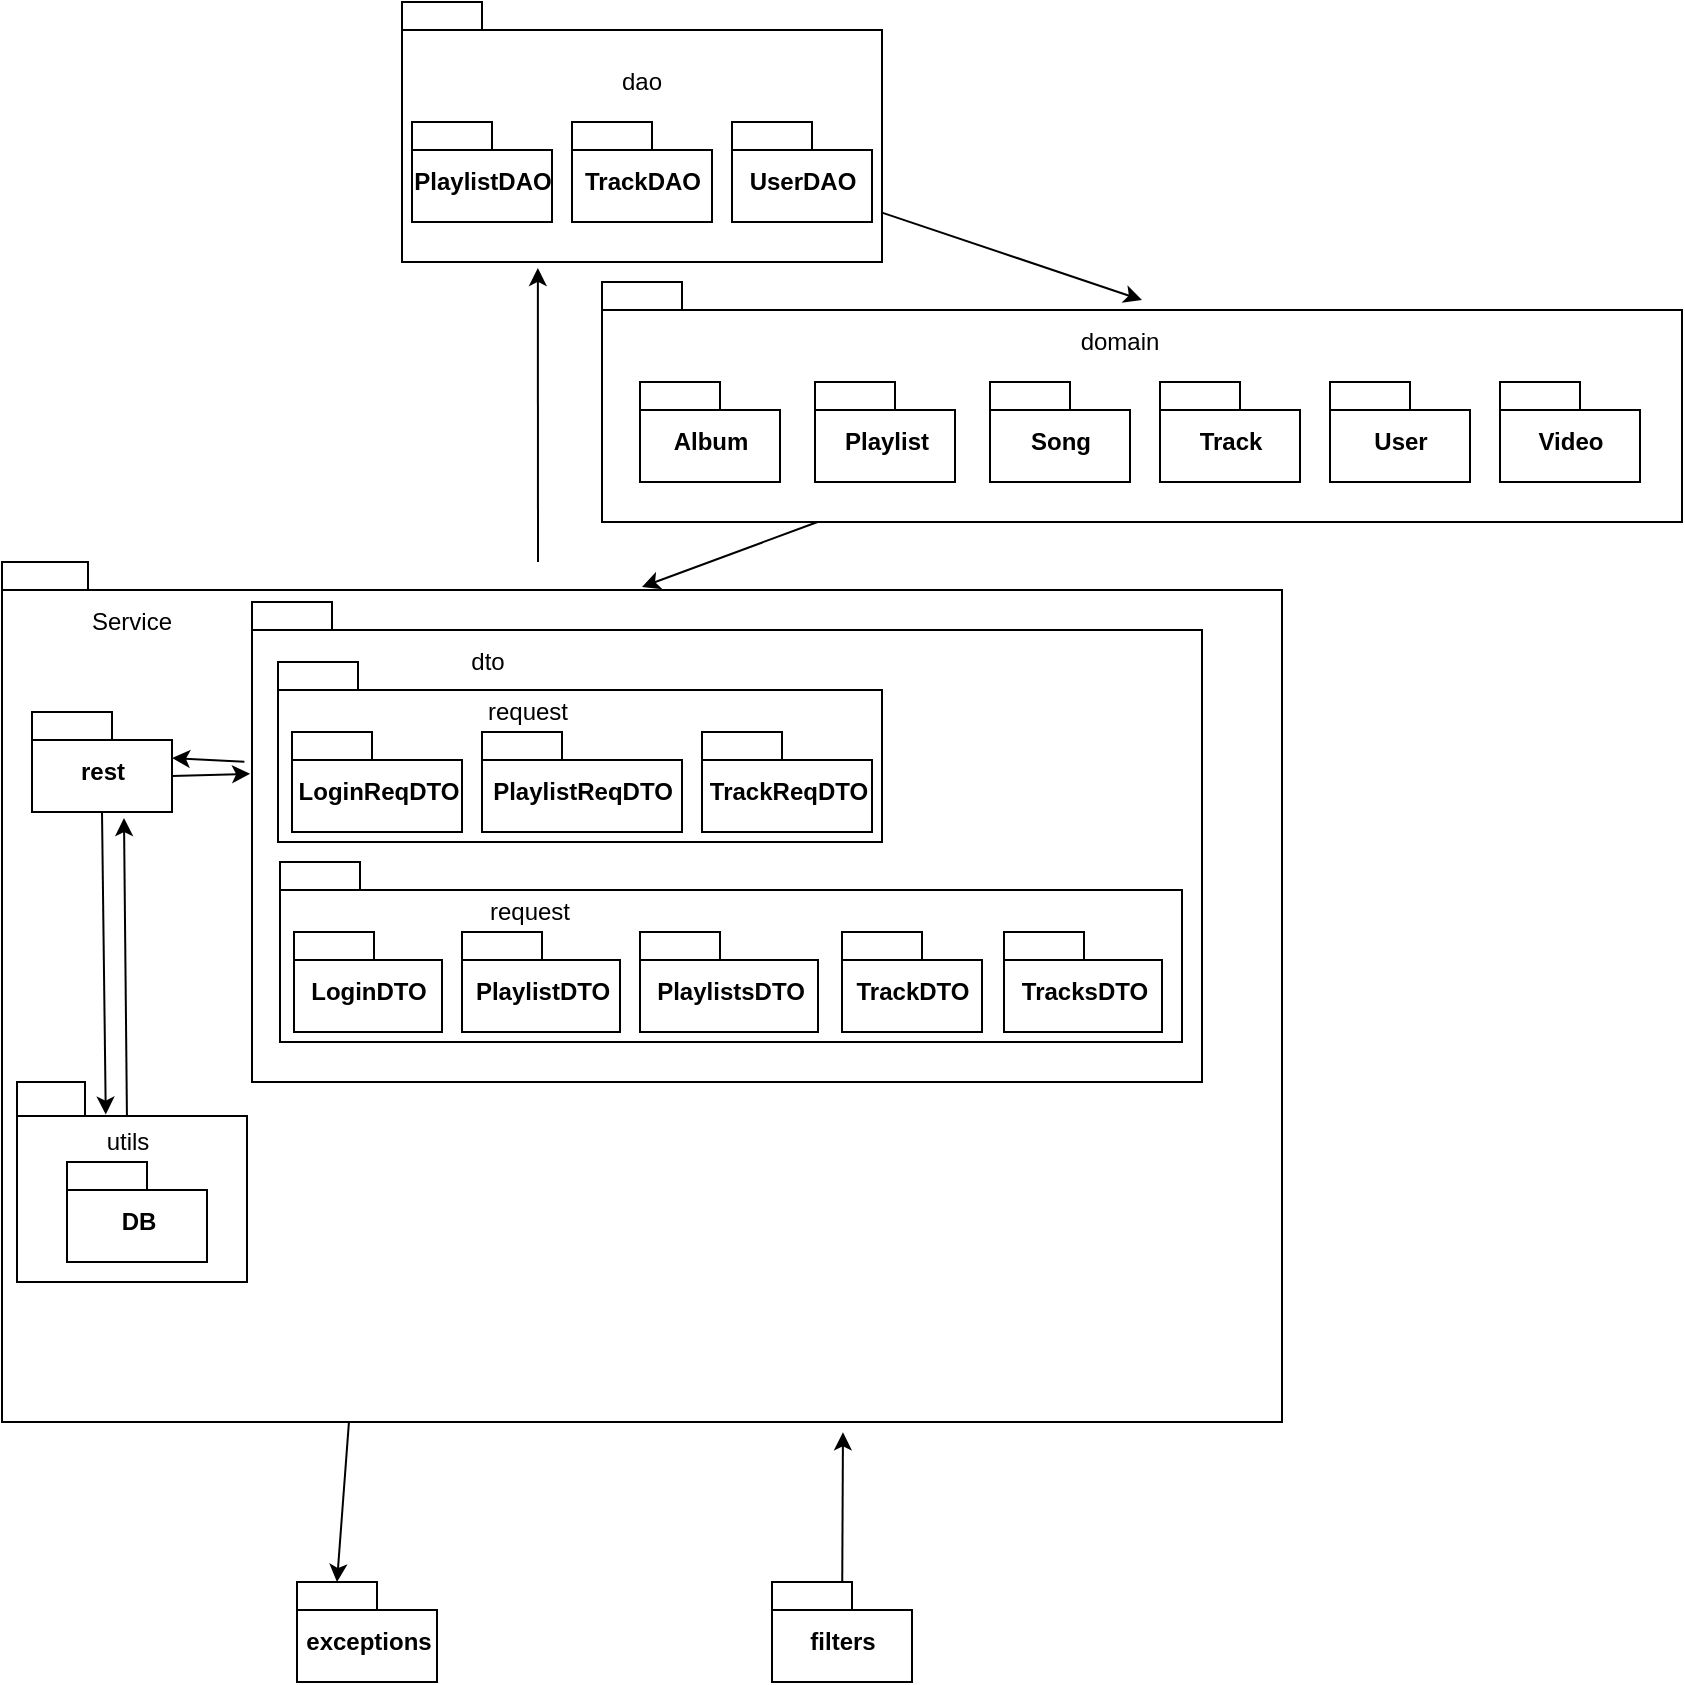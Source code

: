 <mxfile version="12.2.4" pages="1"><diagram id="fgu1epl1wusxzZjUA5aZ" name="Page-1"><mxGraphModel dx="972" dy="1622" grid="1" gridSize="10" guides="1" tooltips="1" connect="1" arrows="1" fold="1" page="1" pageScale="1" pageWidth="850" pageHeight="1100" math="0" shadow="0"><root><mxCell id="0"/><mxCell id="1" parent="0"/><mxCell id="78" style="edgeStyle=none;rounded=0;orthogonalLoop=1;jettySize=auto;html=1;entryX=0.5;entryY=0.075;entryDx=0;entryDy=0;entryPerimeter=0;" parent="1" source="2" target="3" edge="1"><mxGeometry relative="1" as="geometry"/></mxCell><mxCell id="2" value="" style="shape=folder;fontStyle=1;spacingTop=10;tabWidth=40;tabHeight=14;tabPosition=left;html=1;" parent="1" vertex="1"><mxGeometry x="230" y="110" width="240" height="130" as="geometry"/></mxCell><mxCell id="31" style="edgeStyle=none;rounded=0;orthogonalLoop=1;jettySize=auto;html=1;entryX=0.5;entryY=0.029;entryDx=0;entryDy=0;entryPerimeter=0;" parent="1" source="3" target="6" edge="1"><mxGeometry relative="1" as="geometry"/></mxCell><mxCell id="3" value="" style="shape=folder;fontStyle=1;spacingTop=10;tabWidth=40;tabHeight=14;tabPosition=left;html=1;" parent="1" vertex="1"><mxGeometry x="330" y="250" width="540" height="120" as="geometry"/></mxCell><mxCell id="77" style="edgeStyle=none;rounded=0;orthogonalLoop=1;jettySize=auto;html=1;entryX=0;entryY=0;entryDx=20;entryDy=0;entryPerimeter=0;exitX=0.271;exitY=1.001;exitDx=0;exitDy=0;exitPerimeter=0;" parent="1" source="6" target="4" edge="1"><mxGeometry relative="1" as="geometry"/></mxCell><mxCell id="79" style="edgeStyle=none;rounded=0;orthogonalLoop=1;jettySize=auto;html=1;entryX=0.283;entryY=1.023;entryDx=0;entryDy=0;entryPerimeter=0;" parent="1" target="2" edge="1"><mxGeometry relative="1" as="geometry"><mxPoint x="298" y="390" as="sourcePoint"/></mxGeometry></mxCell><mxCell id="6" value="" style="shape=folder;fontStyle=1;spacingTop=10;tabWidth=40;tabHeight=14;tabPosition=left;html=1;" parent="1" vertex="1"><mxGeometry x="30" y="390" width="640" height="430" as="geometry"/></mxCell><mxCell id="75" style="edgeStyle=none;rounded=0;orthogonalLoop=1;jettySize=auto;html=1;exitX=-0.008;exitY=0.333;exitDx=0;exitDy=0;exitPerimeter=0;entryX=0;entryY=0;entryDx=70;entryDy=23;entryPerimeter=0;" parent="1" source="7" target="9" edge="1"><mxGeometry relative="1" as="geometry"/></mxCell><mxCell id="7" value="" style="shape=folder;fontStyle=1;spacingTop=10;tabWidth=40;tabHeight=14;tabPosition=left;html=1;" parent="1" vertex="1"><mxGeometry x="155" y="410" width="475" height="240" as="geometry"/></mxCell><mxCell id="72" style="edgeStyle=none;rounded=0;orthogonalLoop=1;jettySize=auto;html=1;entryX=0.657;entryY=1.06;entryDx=0;entryDy=0;entryPerimeter=0;exitX=0.5;exitY=0;exitDx=0;exitDy=0;" parent="1" source="65" target="9" edge="1"><mxGeometry relative="1" as="geometry"/></mxCell><mxCell id="8" value="" style="shape=folder;fontStyle=1;spacingTop=10;tabWidth=34;tabHeight=17;tabPosition=left;html=1;" parent="1" vertex="1"><mxGeometry x="37.5" y="650" width="115" height="100" as="geometry"/></mxCell><mxCell id="73" style="edgeStyle=none;rounded=0;orthogonalLoop=1;jettySize=auto;html=1;exitX=0.5;exitY=1;exitDx=0;exitDy=0;exitPerimeter=0;entryX=0.386;entryY=0.163;entryDx=0;entryDy=0;entryPerimeter=0;" parent="1" source="9" target="8" edge="1"><mxGeometry relative="1" as="geometry"/></mxCell><mxCell id="74" style="edgeStyle=none;rounded=0;orthogonalLoop=1;jettySize=auto;html=1;exitX=0;exitY=0;exitDx=70;exitDy=32;exitPerimeter=0;entryX=-0.002;entryY=0.358;entryDx=0;entryDy=0;entryPerimeter=0;" parent="1" source="9" target="7" edge="1"><mxGeometry relative="1" as="geometry"/></mxCell><mxCell id="9" value="rest" style="shape=folder;fontStyle=1;spacingTop=10;tabWidth=40;tabHeight=14;tabPosition=left;html=1;" parent="1" vertex="1"><mxGeometry x="45" y="465" width="70" height="50" as="geometry"/></mxCell><mxCell id="15" value="Service" style="text;html=1;strokeColor=none;fillColor=none;align=center;verticalAlign=middle;whiteSpace=wrap;rounded=0;" parent="1" vertex="1"><mxGeometry x="75" y="410" width="40" height="20" as="geometry"/></mxCell><mxCell id="4" value="exceptions" style="shape=folder;fontStyle=1;spacingTop=10;tabWidth=40;tabHeight=14;tabPosition=left;html=1;" parent="1" vertex="1"><mxGeometry x="177.5" y="900" width="70" height="50" as="geometry"/></mxCell><mxCell id="76" style="edgeStyle=none;rounded=0;orthogonalLoop=1;jettySize=auto;html=1;entryX=0.657;entryY=1.012;entryDx=0;entryDy=0;entryPerimeter=0;" parent="1" source="5" target="6" edge="1"><mxGeometry relative="1" as="geometry"/></mxCell><mxCell id="5" value="filters" style="shape=folder;fontStyle=1;spacingTop=10;tabWidth=40;tabHeight=14;tabPosition=left;html=1;" parent="1" vertex="1"><mxGeometry x="415" y="900" width="70" height="50" as="geometry"/></mxCell><mxCell id="37" value="dao" style="text;html=1;strokeColor=none;fillColor=none;align=center;verticalAlign=middle;whiteSpace=wrap;rounded=0;" parent="1" vertex="1"><mxGeometry x="330" y="140" width="40" height="20" as="geometry"/></mxCell><mxCell id="38" value="PlaylistDAO" style="shape=folder;fontStyle=1;spacingTop=10;tabWidth=40;tabHeight=14;tabPosition=left;html=1;" parent="1" vertex="1"><mxGeometry x="235" y="170" width="70" height="50" as="geometry"/></mxCell><mxCell id="39" value="UserDAO" style="shape=folder;fontStyle=1;spacingTop=10;tabWidth=40;tabHeight=14;tabPosition=left;html=1;" parent="1" vertex="1"><mxGeometry x="395" y="170" width="70" height="50" as="geometry"/></mxCell><mxCell id="40" value="TrackDAO" style="shape=folder;fontStyle=1;spacingTop=10;tabWidth=40;tabHeight=14;tabPosition=left;html=1;" parent="1" vertex="1"><mxGeometry x="315" y="170" width="70" height="50" as="geometry"/></mxCell><mxCell id="43" value="domain" style="text;html=1;strokeColor=none;fillColor=none;align=center;verticalAlign=middle;whiteSpace=wrap;rounded=0;" parent="1" vertex="1"><mxGeometry x="569" y="270" width="40" height="20" as="geometry"/></mxCell><mxCell id="44" value="Album" style="shape=folder;fontStyle=1;spacingTop=10;tabWidth=40;tabHeight=14;tabPosition=left;html=1;" parent="1" vertex="1"><mxGeometry x="349" y="300" width="70" height="50" as="geometry"/></mxCell><mxCell id="45" value="Video" style="shape=folder;fontStyle=1;spacingTop=10;tabWidth=40;tabHeight=14;tabPosition=left;html=1;" parent="1" vertex="1"><mxGeometry x="779" y="300" width="70" height="50" as="geometry"/></mxCell><mxCell id="46" value="User" style="shape=folder;fontStyle=1;spacingTop=10;tabWidth=40;tabHeight=14;tabPosition=left;html=1;" parent="1" vertex="1"><mxGeometry x="694" y="300" width="70" height="50" as="geometry"/></mxCell><mxCell id="47" value="Track" style="shape=folder;fontStyle=1;spacingTop=10;tabWidth=40;tabHeight=14;tabPosition=left;html=1;" parent="1" vertex="1"><mxGeometry x="609" y="300" width="70" height="50" as="geometry"/></mxCell><mxCell id="48" value="Song" style="shape=folder;fontStyle=1;spacingTop=10;tabWidth=40;tabHeight=14;tabPosition=left;html=1;" parent="1" vertex="1"><mxGeometry x="524" y="300" width="70" height="50" as="geometry"/></mxCell><mxCell id="49" value="Playlist" style="shape=folder;fontStyle=1;spacingTop=10;tabWidth=40;tabHeight=14;tabPosition=left;html=1;" parent="1" vertex="1"><mxGeometry x="436.5" y="300" width="70" height="50" as="geometry"/></mxCell><mxCell id="52" value="dto" style="text;html=1;strokeColor=none;fillColor=none;align=center;verticalAlign=middle;whiteSpace=wrap;rounded=0;" parent="1" vertex="1"><mxGeometry x="252.5" y="430" width="40" height="20" as="geometry"/></mxCell><mxCell id="53" value="" style="shape=folder;fontStyle=1;spacingTop=10;tabWidth=40;tabHeight=14;tabPosition=left;html=1;" parent="1" vertex="1"><mxGeometry x="168" y="440" width="302" height="90" as="geometry"/></mxCell><mxCell id="54" value="request" style="text;html=1;strokeColor=none;fillColor=none;align=center;verticalAlign=middle;whiteSpace=wrap;rounded=0;" parent="1" vertex="1"><mxGeometry x="272.5" y="455" width="40" height="20" as="geometry"/></mxCell><mxCell id="55" value="LoginReqDTO" style="shape=folder;fontStyle=1;spacingTop=10;tabWidth=40;tabHeight=14;tabPosition=left;html=1;" parent="1" vertex="1"><mxGeometry x="175" y="475" width="85" height="50" as="geometry"/></mxCell><mxCell id="56" value="PlaylistReqDTO" style="shape=folder;fontStyle=1;spacingTop=10;tabWidth=40;tabHeight=14;tabPosition=left;html=1;" parent="1" vertex="1"><mxGeometry x="270" y="475" width="100" height="50" as="geometry"/></mxCell><mxCell id="57" value="TrackReqDTO" style="shape=folder;fontStyle=1;spacingTop=10;tabWidth=40;tabHeight=14;tabPosition=left;html=1;" parent="1" vertex="1"><mxGeometry x="380" y="475" width="85" height="50" as="geometry"/></mxCell><mxCell id="58" value="" style="shape=folder;fontStyle=1;spacingTop=10;tabWidth=40;tabHeight=14;tabPosition=left;html=1;" parent="1" vertex="1"><mxGeometry x="169" y="540" width="451" height="90" as="geometry"/></mxCell><mxCell id="59" value="request" style="text;html=1;strokeColor=none;fillColor=none;align=center;verticalAlign=middle;whiteSpace=wrap;rounded=0;" parent="1" vertex="1"><mxGeometry x="273.5" y="555" width="40" height="20" as="geometry"/></mxCell><mxCell id="60" value="LoginDTO" style="shape=folder;fontStyle=1;spacingTop=10;tabWidth=40;tabHeight=14;tabPosition=left;html=1;" parent="1" vertex="1"><mxGeometry x="176" y="575" width="74" height="50" as="geometry"/></mxCell><mxCell id="61" value="PlaylistDTO" style="shape=folder;fontStyle=1;spacingTop=10;tabWidth=40;tabHeight=14;tabPosition=left;html=1;" parent="1" vertex="1"><mxGeometry x="260" y="575" width="79" height="50" as="geometry"/></mxCell><mxCell id="62" value="PlaylistsDTO" style="shape=folder;fontStyle=1;spacingTop=10;tabWidth=40;tabHeight=14;tabPosition=left;html=1;" parent="1" vertex="1"><mxGeometry x="349" y="575" width="89" height="50" as="geometry"/></mxCell><mxCell id="63" value="TrackDTO" style="shape=folder;fontStyle=1;spacingTop=10;tabWidth=40;tabHeight=14;tabPosition=left;html=1;" parent="1" vertex="1"><mxGeometry x="450" y="575" width="70" height="50" as="geometry"/></mxCell><mxCell id="64" value="TracksDTO" style="shape=folder;fontStyle=1;spacingTop=10;tabWidth=40;tabHeight=14;tabPosition=left;html=1;" parent="1" vertex="1"><mxGeometry x="531" y="575" width="79" height="50" as="geometry"/></mxCell><mxCell id="65" value="utils" style="text;html=1;strokeColor=none;fillColor=none;align=center;verticalAlign=middle;whiteSpace=wrap;rounded=0;" parent="1" vertex="1"><mxGeometry x="72.5" y="670" width="40" height="20" as="geometry"/></mxCell><mxCell id="66" value="DB" style="shape=folder;fontStyle=1;spacingTop=10;tabWidth=40;tabHeight=14;tabPosition=left;html=1;" parent="1" vertex="1"><mxGeometry x="62.5" y="690" width="70" height="50" as="geometry"/></mxCell></root></mxGraphModel></diagram></mxfile>